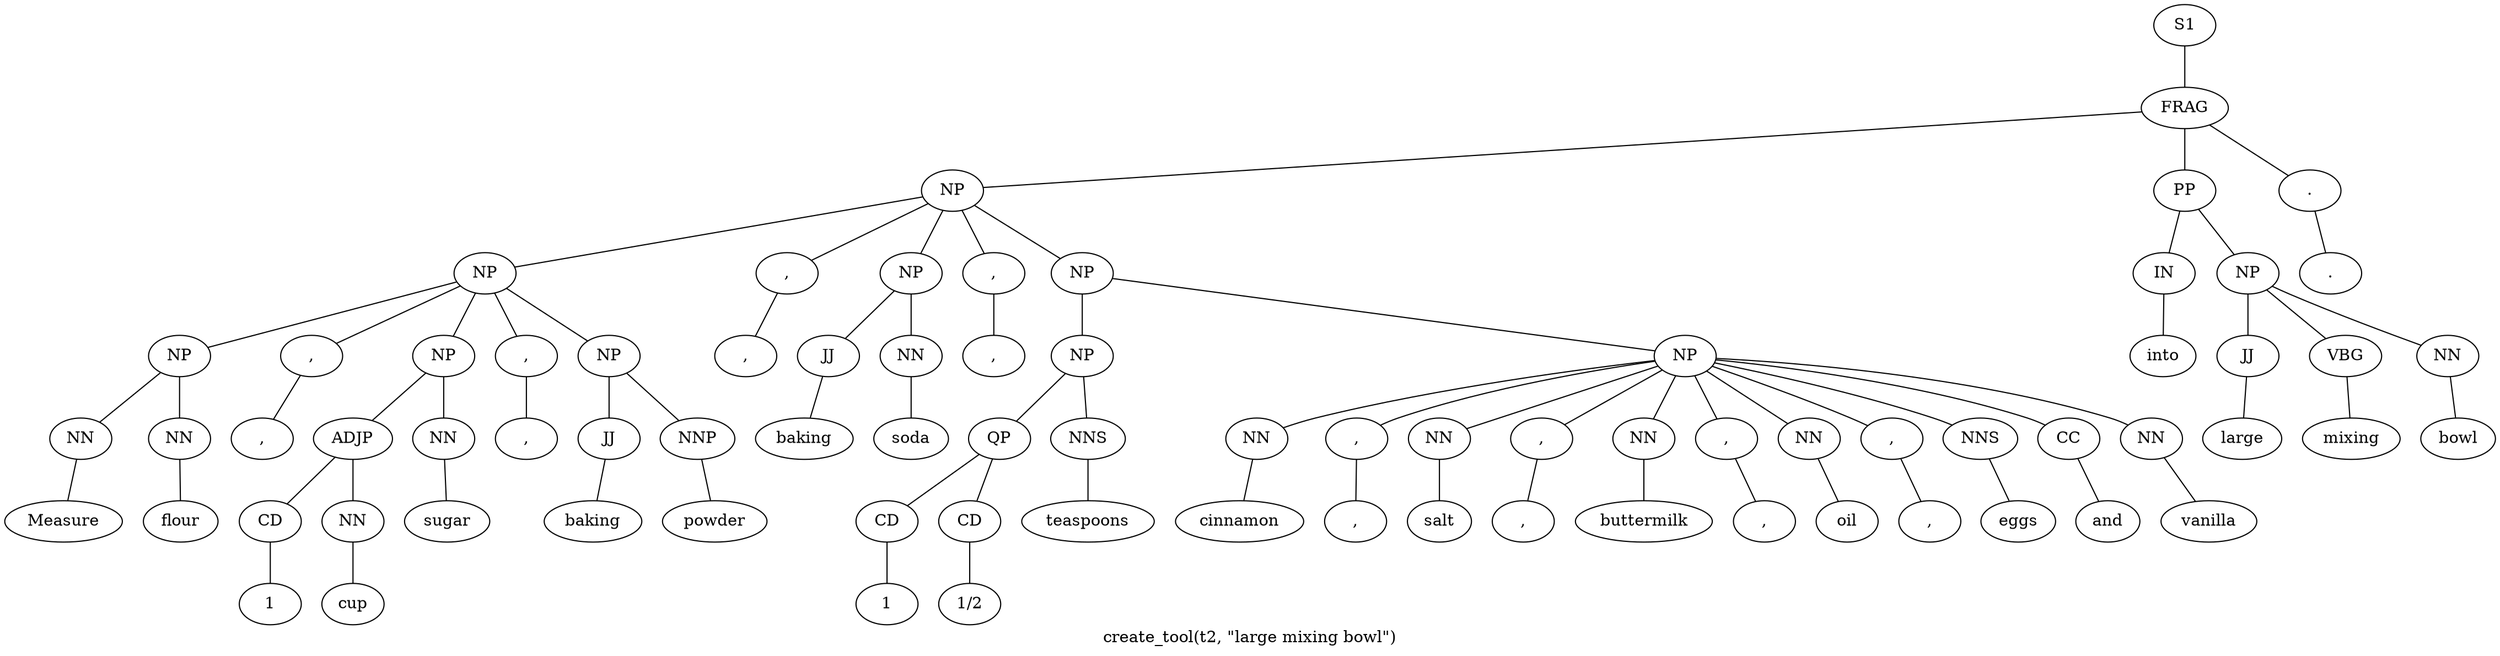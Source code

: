 graph SyntaxGraph {
	label = "create_tool(t2, \"large mixing bowl\")";
	Node0 [label="S1"];
	Node1 [label="FRAG"];
	Node2 [label="NP"];
	Node3 [label="NP"];
	Node4 [label="NP"];
	Node5 [label="NN"];
	Node6 [label="Measure"];
	Node7 [label="NN"];
	Node8 [label="flour"];
	Node9 [label=","];
	Node10 [label=","];
	Node11 [label="NP"];
	Node12 [label="ADJP"];
	Node13 [label="CD"];
	Node14 [label="1"];
	Node15 [label="NN"];
	Node16 [label="cup"];
	Node17 [label="NN"];
	Node18 [label="sugar"];
	Node19 [label=","];
	Node20 [label=","];
	Node21 [label="NP"];
	Node22 [label="JJ"];
	Node23 [label="baking"];
	Node24 [label="NNP"];
	Node25 [label="powder"];
	Node26 [label=","];
	Node27 [label=","];
	Node28 [label="NP"];
	Node29 [label="JJ"];
	Node30 [label="baking"];
	Node31 [label="NN"];
	Node32 [label="soda"];
	Node33 [label=","];
	Node34 [label=","];
	Node35 [label="NP"];
	Node36 [label="NP"];
	Node37 [label="QP"];
	Node38 [label="CD"];
	Node39 [label="1"];
	Node40 [label="CD"];
	Node41 [label="1/2"];
	Node42 [label="NNS"];
	Node43 [label="teaspoons"];
	Node44 [label="NP"];
	Node45 [label="NN"];
	Node46 [label="cinnamon"];
	Node47 [label=","];
	Node48 [label=","];
	Node49 [label="NN"];
	Node50 [label="salt"];
	Node51 [label=","];
	Node52 [label=","];
	Node53 [label="NN"];
	Node54 [label="buttermilk"];
	Node55 [label=","];
	Node56 [label=","];
	Node57 [label="NN"];
	Node58 [label="oil"];
	Node59 [label=","];
	Node60 [label=","];
	Node61 [label="NNS"];
	Node62 [label="eggs"];
	Node63 [label="CC"];
	Node64 [label="and"];
	Node65 [label="NN"];
	Node66 [label="vanilla"];
	Node67 [label="PP"];
	Node68 [label="IN"];
	Node69 [label="into"];
	Node70 [label="NP"];
	Node71 [label="JJ"];
	Node72 [label="large"];
	Node73 [label="VBG"];
	Node74 [label="mixing"];
	Node75 [label="NN"];
	Node76 [label="bowl"];
	Node77 [label="."];
	Node78 [label="."];

	Node0 -- Node1;
	Node1 -- Node2;
	Node1 -- Node67;
	Node1 -- Node77;
	Node2 -- Node3;
	Node2 -- Node26;
	Node2 -- Node28;
	Node2 -- Node33;
	Node2 -- Node35;
	Node3 -- Node4;
	Node3 -- Node9;
	Node3 -- Node11;
	Node3 -- Node19;
	Node3 -- Node21;
	Node4 -- Node5;
	Node4 -- Node7;
	Node5 -- Node6;
	Node7 -- Node8;
	Node9 -- Node10;
	Node11 -- Node12;
	Node11 -- Node17;
	Node12 -- Node13;
	Node12 -- Node15;
	Node13 -- Node14;
	Node15 -- Node16;
	Node17 -- Node18;
	Node19 -- Node20;
	Node21 -- Node22;
	Node21 -- Node24;
	Node22 -- Node23;
	Node24 -- Node25;
	Node26 -- Node27;
	Node28 -- Node29;
	Node28 -- Node31;
	Node29 -- Node30;
	Node31 -- Node32;
	Node33 -- Node34;
	Node35 -- Node36;
	Node35 -- Node44;
	Node36 -- Node37;
	Node36 -- Node42;
	Node37 -- Node38;
	Node37 -- Node40;
	Node38 -- Node39;
	Node40 -- Node41;
	Node42 -- Node43;
	Node44 -- Node45;
	Node44 -- Node47;
	Node44 -- Node49;
	Node44 -- Node51;
	Node44 -- Node53;
	Node44 -- Node55;
	Node44 -- Node57;
	Node44 -- Node59;
	Node44 -- Node61;
	Node44 -- Node63;
	Node44 -- Node65;
	Node45 -- Node46;
	Node47 -- Node48;
	Node49 -- Node50;
	Node51 -- Node52;
	Node53 -- Node54;
	Node55 -- Node56;
	Node57 -- Node58;
	Node59 -- Node60;
	Node61 -- Node62;
	Node63 -- Node64;
	Node65 -- Node66;
	Node67 -- Node68;
	Node67 -- Node70;
	Node68 -- Node69;
	Node70 -- Node71;
	Node70 -- Node73;
	Node70 -- Node75;
	Node71 -- Node72;
	Node73 -- Node74;
	Node75 -- Node76;
	Node77 -- Node78;
}